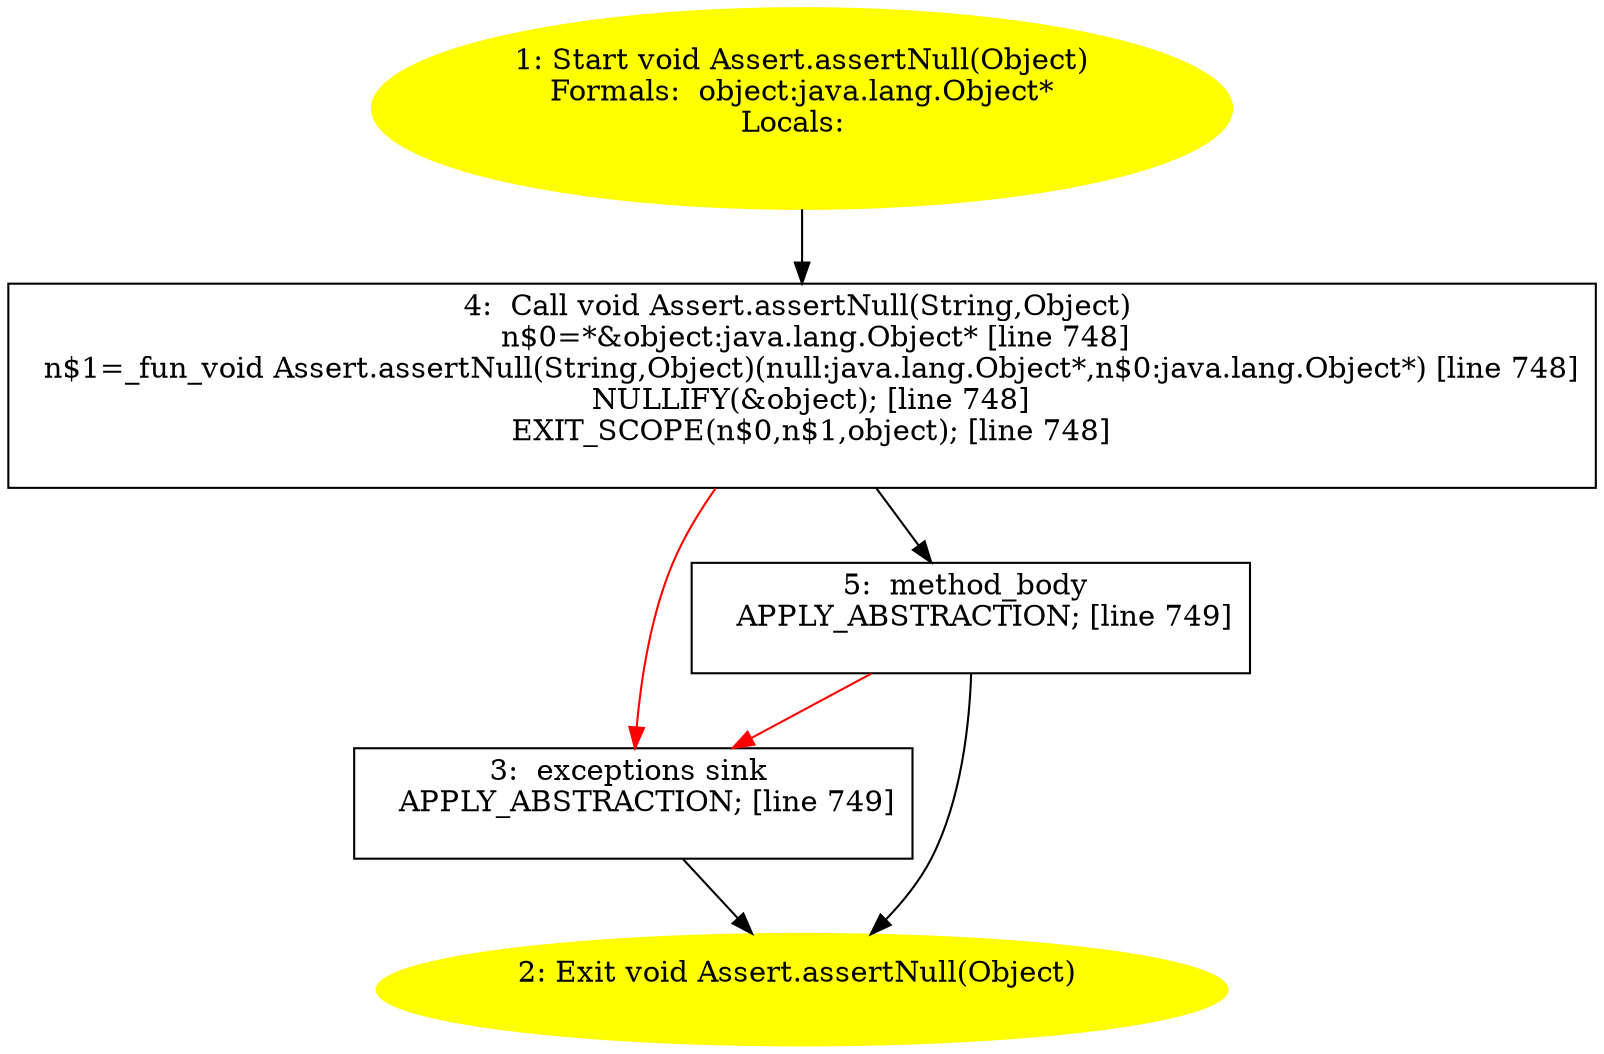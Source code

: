 /* @generated */
digraph cfg {
"org.junit.Assert.assertNull(java.lang.Object):void.8ba3419e7c77b986908af5e017ff14a8_1" [label="1: Start void Assert.assertNull(Object)\nFormals:  object:java.lang.Object*\nLocals:  \n  " color=yellow style=filled]
	

	 "org.junit.Assert.assertNull(java.lang.Object):void.8ba3419e7c77b986908af5e017ff14a8_1" -> "org.junit.Assert.assertNull(java.lang.Object):void.8ba3419e7c77b986908af5e017ff14a8_4" ;
"org.junit.Assert.assertNull(java.lang.Object):void.8ba3419e7c77b986908af5e017ff14a8_2" [label="2: Exit void Assert.assertNull(Object) \n  " color=yellow style=filled]
	

"org.junit.Assert.assertNull(java.lang.Object):void.8ba3419e7c77b986908af5e017ff14a8_3" [label="3:  exceptions sink \n   APPLY_ABSTRACTION; [line 749]\n " shape="box"]
	

	 "org.junit.Assert.assertNull(java.lang.Object):void.8ba3419e7c77b986908af5e017ff14a8_3" -> "org.junit.Assert.assertNull(java.lang.Object):void.8ba3419e7c77b986908af5e017ff14a8_2" ;
"org.junit.Assert.assertNull(java.lang.Object):void.8ba3419e7c77b986908af5e017ff14a8_4" [label="4:  Call void Assert.assertNull(String,Object) \n   n$0=*&object:java.lang.Object* [line 748]\n  n$1=_fun_void Assert.assertNull(String,Object)(null:java.lang.Object*,n$0:java.lang.Object*) [line 748]\n  NULLIFY(&object); [line 748]\n  EXIT_SCOPE(n$0,n$1,object); [line 748]\n " shape="box"]
	

	 "org.junit.Assert.assertNull(java.lang.Object):void.8ba3419e7c77b986908af5e017ff14a8_4" -> "org.junit.Assert.assertNull(java.lang.Object):void.8ba3419e7c77b986908af5e017ff14a8_5" ;
	 "org.junit.Assert.assertNull(java.lang.Object):void.8ba3419e7c77b986908af5e017ff14a8_4" -> "org.junit.Assert.assertNull(java.lang.Object):void.8ba3419e7c77b986908af5e017ff14a8_3" [color="red" ];
"org.junit.Assert.assertNull(java.lang.Object):void.8ba3419e7c77b986908af5e017ff14a8_5" [label="5:  method_body \n   APPLY_ABSTRACTION; [line 749]\n " shape="box"]
	

	 "org.junit.Assert.assertNull(java.lang.Object):void.8ba3419e7c77b986908af5e017ff14a8_5" -> "org.junit.Assert.assertNull(java.lang.Object):void.8ba3419e7c77b986908af5e017ff14a8_2" ;
	 "org.junit.Assert.assertNull(java.lang.Object):void.8ba3419e7c77b986908af5e017ff14a8_5" -> "org.junit.Assert.assertNull(java.lang.Object):void.8ba3419e7c77b986908af5e017ff14a8_3" [color="red" ];
}
